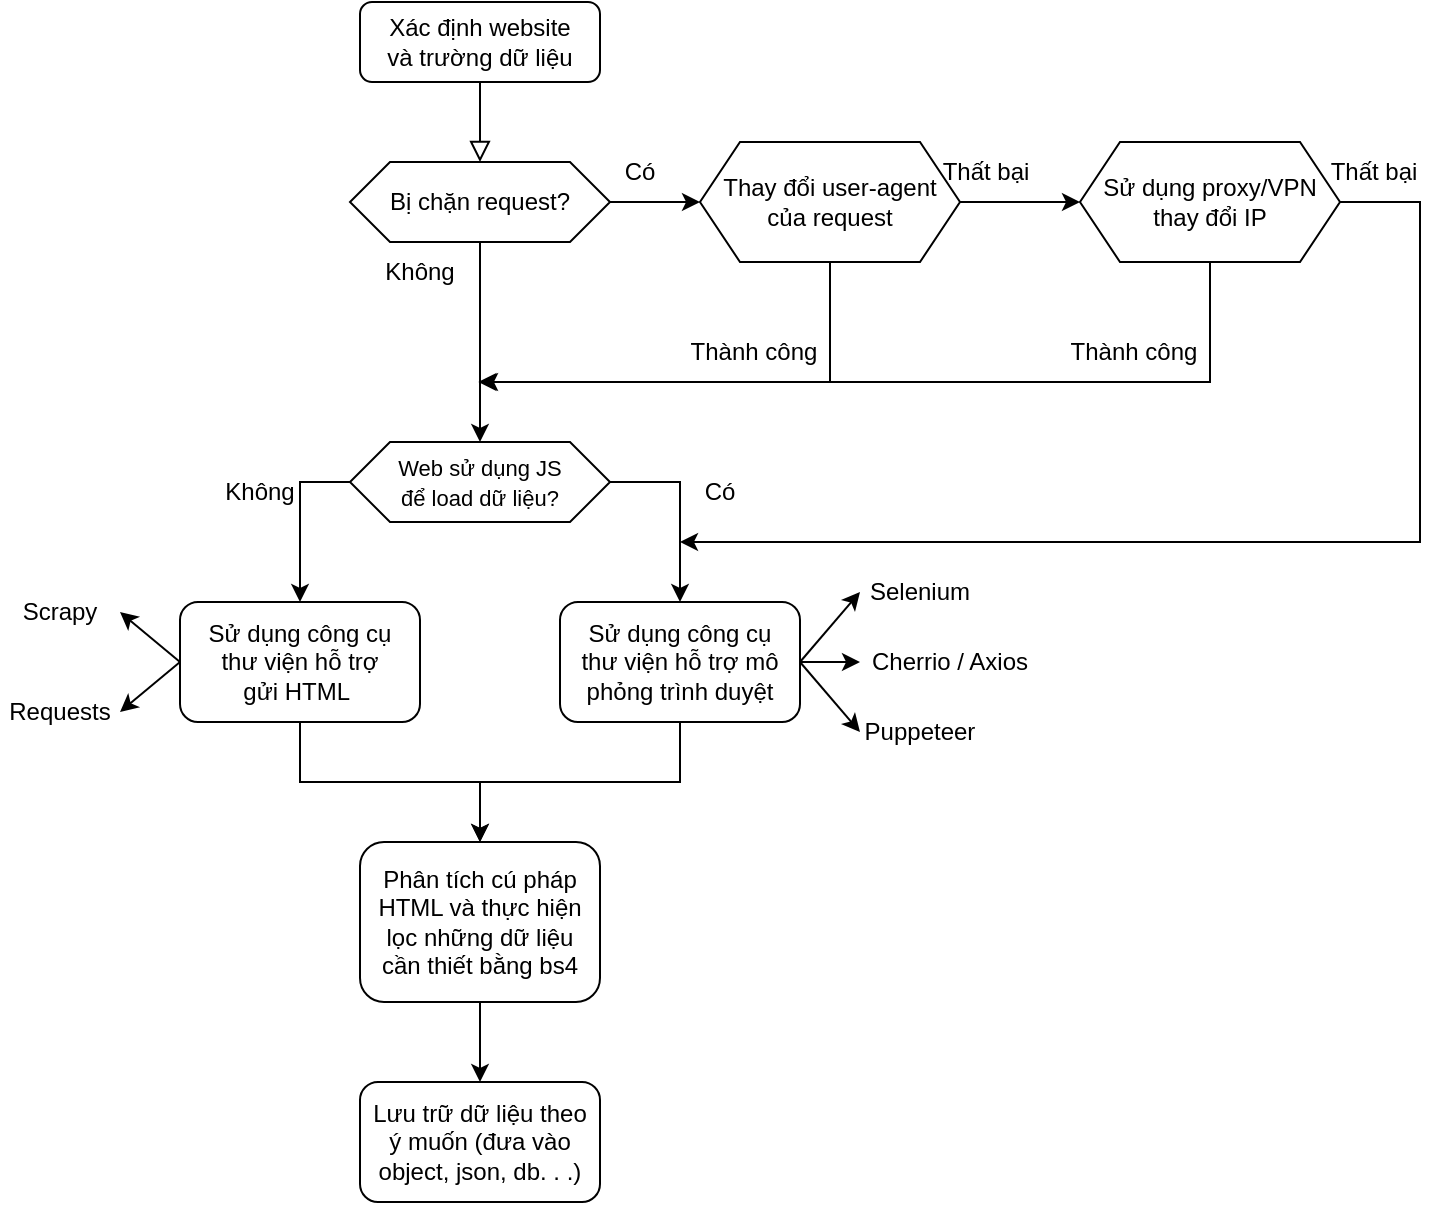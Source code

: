 <mxfile version="21.2.9" type="device">
  <diagram id="C5RBs43oDa-KdzZeNtuy" name="Page-1">
    <mxGraphModel dx="572" dy="533" grid="1" gridSize="10" guides="1" tooltips="1" connect="1" arrows="1" fold="1" page="1" pageScale="1" pageWidth="827" pageHeight="1169" math="0" shadow="0">
      <root>
        <mxCell id="WIyWlLk6GJQsqaUBKTNV-0" />
        <mxCell id="WIyWlLk6GJQsqaUBKTNV-1" parent="WIyWlLk6GJQsqaUBKTNV-0" />
        <mxCell id="WIyWlLk6GJQsqaUBKTNV-2" value="" style="rounded=0;html=1;jettySize=auto;orthogonalLoop=1;fontSize=11;endArrow=block;endFill=0;endSize=8;strokeWidth=1;shadow=0;labelBackgroundColor=none;edgeStyle=orthogonalEdgeStyle;entryX=0.5;entryY=0;entryDx=0;entryDy=0;" parent="WIyWlLk6GJQsqaUBKTNV-1" source="WIyWlLk6GJQsqaUBKTNV-3" target="WRi_RPv0bm5mUk9_VxZ5-14" edge="1">
          <mxGeometry relative="1" as="geometry">
            <mxPoint x="270" y="180" as="targetPoint" />
          </mxGeometry>
        </mxCell>
        <mxCell id="WIyWlLk6GJQsqaUBKTNV-3" value="Xác định website&lt;br&gt;và trường dữ liệu" style="rounded=1;whiteSpace=wrap;html=1;fontSize=12;glass=0;strokeWidth=1;shadow=0;" parent="WIyWlLk6GJQsqaUBKTNV-1" vertex="1">
          <mxGeometry x="210" y="90" width="120" height="40" as="geometry" />
        </mxCell>
        <mxCell id="WRi_RPv0bm5mUk9_VxZ5-36" value="" style="edgeStyle=orthogonalEdgeStyle;rounded=0;orthogonalLoop=1;jettySize=auto;html=1;" edge="1" parent="WIyWlLk6GJQsqaUBKTNV-1" source="WIyWlLk6GJQsqaUBKTNV-12" target="WRi_RPv0bm5mUk9_VxZ5-35">
          <mxGeometry relative="1" as="geometry" />
        </mxCell>
        <mxCell id="WIyWlLk6GJQsqaUBKTNV-12" value="Sử dụng công cụ&lt;br&gt;thư viện hỗ trợ &lt;br&gt;gửi HTML&amp;nbsp;" style="rounded=1;whiteSpace=wrap;html=1;fontSize=12;glass=0;strokeWidth=1;shadow=0;" parent="WIyWlLk6GJQsqaUBKTNV-1" vertex="1">
          <mxGeometry x="120" y="390" width="120" height="60" as="geometry" />
        </mxCell>
        <mxCell id="WRi_RPv0bm5mUk9_VxZ5-1" value="" style="endArrow=classic;html=1;rounded=0;exitX=0;exitY=0.5;exitDx=0;exitDy=0;entryX=1;entryY=0.5;entryDx=0;entryDy=0;" edge="1" parent="WIyWlLk6GJQsqaUBKTNV-1" source="WIyWlLk6GJQsqaUBKTNV-12" target="WRi_RPv0bm5mUk9_VxZ5-3">
          <mxGeometry width="50" height="50" relative="1" as="geometry">
            <mxPoint x="130" y="530" as="sourcePoint" />
            <mxPoint x="170" y="450" as="targetPoint" />
          </mxGeometry>
        </mxCell>
        <mxCell id="WRi_RPv0bm5mUk9_VxZ5-3" value="Scrapy" style="text;html=1;strokeColor=none;fillColor=none;align=center;verticalAlign=middle;whiteSpace=wrap;rounded=0;" vertex="1" parent="WIyWlLk6GJQsqaUBKTNV-1">
          <mxGeometry x="30" y="380" width="60" height="30" as="geometry" />
        </mxCell>
        <mxCell id="WRi_RPv0bm5mUk9_VxZ5-6" value="Requests" style="text;html=1;strokeColor=none;fillColor=none;align=center;verticalAlign=middle;whiteSpace=wrap;rounded=0;" vertex="1" parent="WIyWlLk6GJQsqaUBKTNV-1">
          <mxGeometry x="30" y="430" width="60" height="30" as="geometry" />
        </mxCell>
        <mxCell id="WRi_RPv0bm5mUk9_VxZ5-16" style="edgeStyle=orthogonalEdgeStyle;rounded=0;orthogonalLoop=1;jettySize=auto;html=1;entryX=0.5;entryY=0;entryDx=0;entryDy=0;" edge="1" parent="WIyWlLk6GJQsqaUBKTNV-1" source="WRi_RPv0bm5mUk9_VxZ5-14" target="WRi_RPv0bm5mUk9_VxZ5-18">
          <mxGeometry relative="1" as="geometry">
            <mxPoint x="270" y="250.0" as="targetPoint" />
          </mxGeometry>
        </mxCell>
        <mxCell id="WRi_RPv0bm5mUk9_VxZ5-43" value="" style="edgeStyle=orthogonalEdgeStyle;rounded=0;orthogonalLoop=1;jettySize=auto;html=1;" edge="1" parent="WIyWlLk6GJQsqaUBKTNV-1" source="WRi_RPv0bm5mUk9_VxZ5-14" target="WRi_RPv0bm5mUk9_VxZ5-42">
          <mxGeometry relative="1" as="geometry" />
        </mxCell>
        <mxCell id="WRi_RPv0bm5mUk9_VxZ5-14" value="Bị chặn request?" style="shape=hexagon;perimeter=hexagonPerimeter2;whiteSpace=wrap;html=1;fixedSize=1;" vertex="1" parent="WIyWlLk6GJQsqaUBKTNV-1">
          <mxGeometry x="205" y="170" width="130" height="40" as="geometry" />
        </mxCell>
        <mxCell id="WRi_RPv0bm5mUk9_VxZ5-20" value="" style="edgeStyle=orthogonalEdgeStyle;rounded=0;orthogonalLoop=1;jettySize=auto;html=1;exitX=0;exitY=0.5;exitDx=0;exitDy=0;" edge="1" parent="WIyWlLk6GJQsqaUBKTNV-1" source="WRi_RPv0bm5mUk9_VxZ5-18" target="WIyWlLk6GJQsqaUBKTNV-12">
          <mxGeometry relative="1" as="geometry" />
        </mxCell>
        <mxCell id="WRi_RPv0bm5mUk9_VxZ5-18" value="&lt;font style=&quot;font-size: 11px;&quot;&gt;Web sử dụng JS &lt;br&gt;để load dữ liệu?&lt;/font&gt;" style="shape=hexagon;perimeter=hexagonPerimeter2;whiteSpace=wrap;html=1;fixedSize=1;" vertex="1" parent="WIyWlLk6GJQsqaUBKTNV-1">
          <mxGeometry x="205" y="310" width="130" height="40" as="geometry" />
        </mxCell>
        <mxCell id="WRi_RPv0bm5mUk9_VxZ5-21" value="Không" style="text;html=1;strokeColor=none;fillColor=none;align=center;verticalAlign=middle;whiteSpace=wrap;rounded=0;" vertex="1" parent="WIyWlLk6GJQsqaUBKTNV-1">
          <mxGeometry x="210" y="210" width="60" height="30" as="geometry" />
        </mxCell>
        <mxCell id="WRi_RPv0bm5mUk9_VxZ5-22" value="Không" style="text;html=1;strokeColor=none;fillColor=none;align=center;verticalAlign=middle;whiteSpace=wrap;rounded=0;" vertex="1" parent="WIyWlLk6GJQsqaUBKTNV-1">
          <mxGeometry x="130" y="320" width="60" height="30" as="geometry" />
        </mxCell>
        <mxCell id="WRi_RPv0bm5mUk9_VxZ5-23" value="" style="endArrow=classic;html=1;rounded=0;entryX=1;entryY=0.5;entryDx=0;entryDy=0;exitX=0;exitY=0.5;exitDx=0;exitDy=0;" edge="1" parent="WIyWlLk6GJQsqaUBKTNV-1" source="WIyWlLk6GJQsqaUBKTNV-12" target="WRi_RPv0bm5mUk9_VxZ5-6">
          <mxGeometry width="50" height="50" relative="1" as="geometry">
            <mxPoint x="290" y="410" as="sourcePoint" />
            <mxPoint x="340" y="360" as="targetPoint" />
          </mxGeometry>
        </mxCell>
        <mxCell id="WRi_RPv0bm5mUk9_VxZ5-25" value="" style="edgeStyle=orthogonalEdgeStyle;rounded=0;orthogonalLoop=1;jettySize=auto;html=1;exitX=1;exitY=0.5;exitDx=0;exitDy=0;" edge="1" target="WRi_RPv0bm5mUk9_VxZ5-26" parent="WIyWlLk6GJQsqaUBKTNV-1" source="WRi_RPv0bm5mUk9_VxZ5-18">
          <mxGeometry relative="1" as="geometry">
            <mxPoint x="445" y="330" as="sourcePoint" />
          </mxGeometry>
        </mxCell>
        <mxCell id="WRi_RPv0bm5mUk9_VxZ5-32" style="rounded=0;orthogonalLoop=1;jettySize=auto;html=1;entryX=0;entryY=0.5;entryDx=0;entryDy=0;exitX=1;exitY=0.5;exitDx=0;exitDy=0;" edge="1" parent="WIyWlLk6GJQsqaUBKTNV-1" source="WRi_RPv0bm5mUk9_VxZ5-26" target="WRi_RPv0bm5mUk9_VxZ5-31">
          <mxGeometry relative="1" as="geometry" />
        </mxCell>
        <mxCell id="WRi_RPv0bm5mUk9_VxZ5-34" value="" style="edgeStyle=orthogonalEdgeStyle;rounded=0;orthogonalLoop=1;jettySize=auto;html=1;entryX=0;entryY=0.5;entryDx=0;entryDy=0;" edge="1" parent="WIyWlLk6GJQsqaUBKTNV-1" source="WRi_RPv0bm5mUk9_VxZ5-26" target="WRi_RPv0bm5mUk9_VxZ5-33">
          <mxGeometry relative="1" as="geometry">
            <mxPoint x="460" y="420.059" as="targetPoint" />
          </mxGeometry>
        </mxCell>
        <mxCell id="WRi_RPv0bm5mUk9_VxZ5-37" style="edgeStyle=orthogonalEdgeStyle;rounded=0;orthogonalLoop=1;jettySize=auto;html=1;exitX=0.5;exitY=1;exitDx=0;exitDy=0;entryX=0.5;entryY=0;entryDx=0;entryDy=0;" edge="1" parent="WIyWlLk6GJQsqaUBKTNV-1" source="WRi_RPv0bm5mUk9_VxZ5-26" target="WRi_RPv0bm5mUk9_VxZ5-35">
          <mxGeometry relative="1" as="geometry" />
        </mxCell>
        <mxCell id="WRi_RPv0bm5mUk9_VxZ5-26" value="Sử dụng công cụ&lt;br&gt;thư viện hỗ trợ mô phỏng trình duyệt" style="rounded=1;whiteSpace=wrap;html=1;fontSize=12;glass=0;strokeWidth=1;shadow=0;" vertex="1" parent="WIyWlLk6GJQsqaUBKTNV-1">
          <mxGeometry x="310" y="390" width="120" height="60" as="geometry" />
        </mxCell>
        <mxCell id="WRi_RPv0bm5mUk9_VxZ5-27" value="Có" style="text;html=1;strokeColor=none;fillColor=none;align=center;verticalAlign=middle;whiteSpace=wrap;rounded=0;" vertex="1" parent="WIyWlLk6GJQsqaUBKTNV-1">
          <mxGeometry x="360" y="320" width="60" height="30" as="geometry" />
        </mxCell>
        <mxCell id="WRi_RPv0bm5mUk9_VxZ5-29" value="" style="endArrow=classic;html=1;rounded=0;exitX=1;exitY=0.5;exitDx=0;exitDy=0;entryX=0;entryY=0.5;entryDx=0;entryDy=0;" edge="1" parent="WIyWlLk6GJQsqaUBKTNV-1" source="WRi_RPv0bm5mUk9_VxZ5-26" target="WRi_RPv0bm5mUk9_VxZ5-30">
          <mxGeometry width="50" height="50" relative="1" as="geometry">
            <mxPoint x="290" y="410" as="sourcePoint" />
            <mxPoint x="450" y="390" as="targetPoint" />
          </mxGeometry>
        </mxCell>
        <mxCell id="WRi_RPv0bm5mUk9_VxZ5-30" value="Selenium" style="text;html=1;strokeColor=none;fillColor=none;align=center;verticalAlign=middle;whiteSpace=wrap;rounded=0;" vertex="1" parent="WIyWlLk6GJQsqaUBKTNV-1">
          <mxGeometry x="460" y="370" width="60" height="30" as="geometry" />
        </mxCell>
        <mxCell id="WRi_RPv0bm5mUk9_VxZ5-31" value="Puppeteer" style="text;html=1;strokeColor=none;fillColor=none;align=center;verticalAlign=middle;whiteSpace=wrap;rounded=0;" vertex="1" parent="WIyWlLk6GJQsqaUBKTNV-1">
          <mxGeometry x="460" y="440" width="60" height="30" as="geometry" />
        </mxCell>
        <mxCell id="WRi_RPv0bm5mUk9_VxZ5-33" value="Cherrio / Axios" style="text;html=1;strokeColor=none;fillColor=none;align=center;verticalAlign=middle;whiteSpace=wrap;rounded=0;" vertex="1" parent="WIyWlLk6GJQsqaUBKTNV-1">
          <mxGeometry x="460" y="405" width="90" height="30" as="geometry" />
        </mxCell>
        <mxCell id="WRi_RPv0bm5mUk9_VxZ5-39" value="" style="edgeStyle=orthogonalEdgeStyle;rounded=0;orthogonalLoop=1;jettySize=auto;html=1;" edge="1" parent="WIyWlLk6GJQsqaUBKTNV-1" source="WRi_RPv0bm5mUk9_VxZ5-35" target="WRi_RPv0bm5mUk9_VxZ5-38">
          <mxGeometry relative="1" as="geometry" />
        </mxCell>
        <mxCell id="WRi_RPv0bm5mUk9_VxZ5-35" value="Phân tích cú pháp HTML và thực hiện lọc những dữ liệu &lt;br&gt;cần thiết bằng bs4" style="rounded=1;whiteSpace=wrap;html=1;fontSize=12;glass=0;strokeWidth=1;shadow=0;" vertex="1" parent="WIyWlLk6GJQsqaUBKTNV-1">
          <mxGeometry x="210" y="510" width="120" height="80" as="geometry" />
        </mxCell>
        <mxCell id="WRi_RPv0bm5mUk9_VxZ5-38" value="Lưu trữ dữ liệu theo &lt;br&gt;ý muốn (đưa vào object, json, db. . .)" style="rounded=1;whiteSpace=wrap;html=1;fontSize=12;glass=0;strokeWidth=1;shadow=0;" vertex="1" parent="WIyWlLk6GJQsqaUBKTNV-1">
          <mxGeometry x="210" y="630" width="120" height="60" as="geometry" />
        </mxCell>
        <mxCell id="WRi_RPv0bm5mUk9_VxZ5-45" value="" style="edgeStyle=orthogonalEdgeStyle;rounded=0;orthogonalLoop=1;jettySize=auto;html=1;" edge="1" parent="WIyWlLk6GJQsqaUBKTNV-1" source="WRi_RPv0bm5mUk9_VxZ5-42">
          <mxGeometry relative="1" as="geometry">
            <mxPoint x="270" y="280" as="targetPoint" />
            <Array as="points">
              <mxPoint x="445" y="280" />
              <mxPoint x="270" y="280" />
            </Array>
          </mxGeometry>
        </mxCell>
        <mxCell id="WRi_RPv0bm5mUk9_VxZ5-49" value="" style="edgeStyle=orthogonalEdgeStyle;rounded=0;orthogonalLoop=1;jettySize=auto;html=1;" edge="1" parent="WIyWlLk6GJQsqaUBKTNV-1" source="WRi_RPv0bm5mUk9_VxZ5-42" target="WRi_RPv0bm5mUk9_VxZ5-48">
          <mxGeometry relative="1" as="geometry" />
        </mxCell>
        <mxCell id="WRi_RPv0bm5mUk9_VxZ5-42" value="Thay đổi user-agent của request" style="shape=hexagon;perimeter=hexagonPerimeter2;whiteSpace=wrap;html=1;fixedSize=1;" vertex="1" parent="WIyWlLk6GJQsqaUBKTNV-1">
          <mxGeometry x="380" y="160" width="130" height="60" as="geometry" />
        </mxCell>
        <mxCell id="WRi_RPv0bm5mUk9_VxZ5-44" value="Có" style="text;html=1;strokeColor=none;fillColor=none;align=center;verticalAlign=middle;whiteSpace=wrap;rounded=0;" vertex="1" parent="WIyWlLk6GJQsqaUBKTNV-1">
          <mxGeometry x="320" y="160" width="60" height="30" as="geometry" />
        </mxCell>
        <mxCell id="WRi_RPv0bm5mUk9_VxZ5-47" value="Thành công" style="text;html=1;strokeColor=none;fillColor=none;align=center;verticalAlign=middle;whiteSpace=wrap;rounded=0;" vertex="1" parent="WIyWlLk6GJQsqaUBKTNV-1">
          <mxGeometry x="370" y="250" width="74" height="30" as="geometry" />
        </mxCell>
        <mxCell id="WRi_RPv0bm5mUk9_VxZ5-51" style="edgeStyle=orthogonalEdgeStyle;rounded=0;orthogonalLoop=1;jettySize=auto;html=1;exitX=0.5;exitY=1;exitDx=0;exitDy=0;" edge="1" parent="WIyWlLk6GJQsqaUBKTNV-1" source="WRi_RPv0bm5mUk9_VxZ5-48">
          <mxGeometry relative="1" as="geometry">
            <mxPoint x="269.167" y="280" as="targetPoint" />
            <Array as="points">
              <mxPoint x="635" y="280" />
            </Array>
          </mxGeometry>
        </mxCell>
        <mxCell id="WRi_RPv0bm5mUk9_VxZ5-54" value="" style="edgeStyle=orthogonalEdgeStyle;rounded=0;orthogonalLoop=1;jettySize=auto;html=1;exitX=0.25;exitY=1;exitDx=0;exitDy=0;" edge="1" parent="WIyWlLk6GJQsqaUBKTNV-1" source="WRi_RPv0bm5mUk9_VxZ5-55">
          <mxGeometry relative="1" as="geometry">
            <mxPoint x="370" y="360" as="targetPoint" />
            <Array as="points">
              <mxPoint x="740" y="190" />
              <mxPoint x="740" y="360" />
            </Array>
          </mxGeometry>
        </mxCell>
        <mxCell id="WRi_RPv0bm5mUk9_VxZ5-48" value="Sử dụng proxy/VPN&lt;br&gt;thay đổi IP" style="shape=hexagon;perimeter=hexagonPerimeter2;whiteSpace=wrap;html=1;fixedSize=1;" vertex="1" parent="WIyWlLk6GJQsqaUBKTNV-1">
          <mxGeometry x="570" y="160" width="130" height="60" as="geometry" />
        </mxCell>
        <mxCell id="WRi_RPv0bm5mUk9_VxZ5-50" value="Thất bại" style="text;html=1;strokeColor=none;fillColor=none;align=center;verticalAlign=middle;whiteSpace=wrap;rounded=0;" vertex="1" parent="WIyWlLk6GJQsqaUBKTNV-1">
          <mxGeometry x="496" y="160" width="54" height="30" as="geometry" />
        </mxCell>
        <mxCell id="WRi_RPv0bm5mUk9_VxZ5-52" value="Thành công" style="text;html=1;strokeColor=none;fillColor=none;align=center;verticalAlign=middle;whiteSpace=wrap;rounded=0;" vertex="1" parent="WIyWlLk6GJQsqaUBKTNV-1">
          <mxGeometry x="560" y="250" width="74" height="30" as="geometry" />
        </mxCell>
        <mxCell id="WRi_RPv0bm5mUk9_VxZ5-55" value="Thất bại" style="text;html=1;strokeColor=none;fillColor=none;align=center;verticalAlign=middle;whiteSpace=wrap;rounded=0;" vertex="1" parent="WIyWlLk6GJQsqaUBKTNV-1">
          <mxGeometry x="680" y="160" width="74" height="30" as="geometry" />
        </mxCell>
      </root>
    </mxGraphModel>
  </diagram>
</mxfile>
